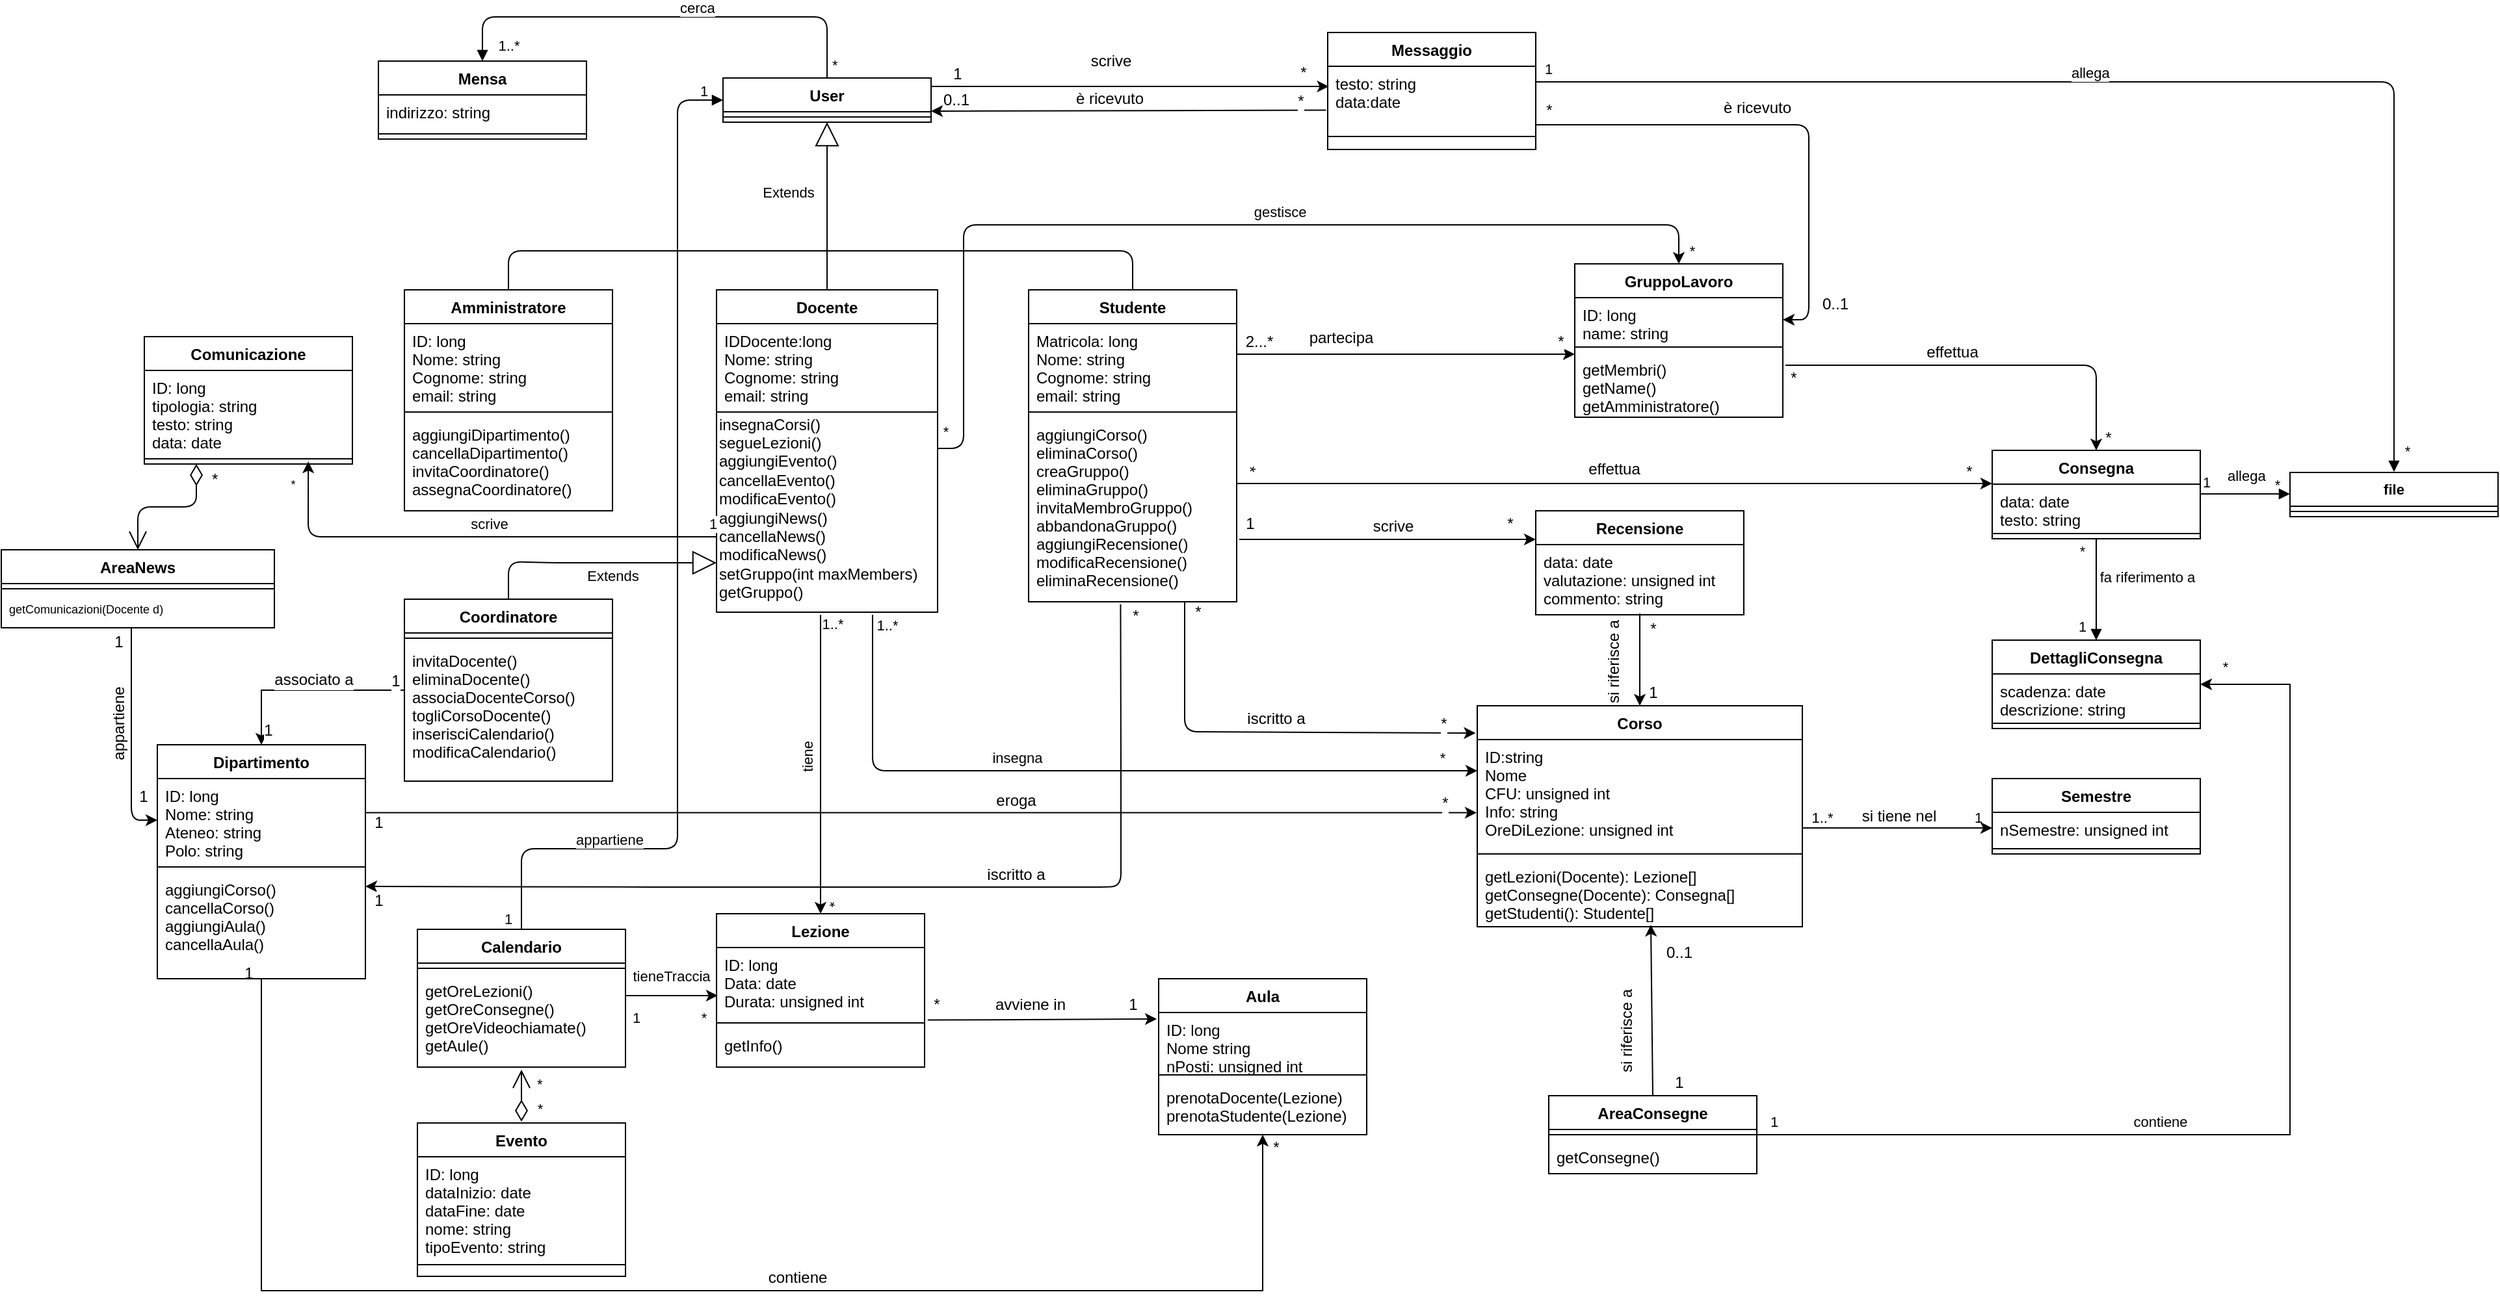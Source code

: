 <mxfile version="14.1.9" type="device"><diagram id="C5RBs43oDa-KdzZeNtuy" name="Page-1"><mxGraphModel dx="2733" dy="2104" grid="1" gridSize="10" guides="1" tooltips="1" connect="1" arrows="1" fold="1" page="1" pageScale="1" pageWidth="827" pageHeight="1169" math="0" shadow="0"><root><mxCell id="WIyWlLk6GJQsqaUBKTNV-0"/><mxCell id="WIyWlLk6GJQsqaUBKTNV-1" parent="WIyWlLk6GJQsqaUBKTNV-0"/><mxCell id="zkfFHV4jXpPFQw0GAbJ--13" value="Docente" style="swimlane;fontStyle=1;align=center;verticalAlign=top;childLayout=stackLayout;horizontal=1;startSize=26;horizontalStack=0;resizeParent=1;resizeLast=0;collapsible=1;marginBottom=0;rounded=0;shadow=0;strokeWidth=1;" parent="WIyWlLk6GJQsqaUBKTNV-1" vertex="1"><mxGeometry x="260" y="-870" width="170" height="248" as="geometry"><mxRectangle x="340" y="380" width="170" height="26" as="alternateBounds"/></mxGeometry></mxCell><mxCell id="zkfFHV4jXpPFQw0GAbJ--14" value="IDDocente:long&#10;Nome: string&#10;Cognome: string&#10;email: string" style="text;align=left;verticalAlign=top;spacingLeft=4;spacingRight=4;overflow=hidden;rotatable=0;points=[[0,0.5],[1,0.5]];portConstraint=eastwest;" parent="zkfFHV4jXpPFQw0GAbJ--13" vertex="1"><mxGeometry y="26" width="170" height="64" as="geometry"/></mxCell><mxCell id="zkfFHV4jXpPFQw0GAbJ--15" value="" style="line;html=1;strokeWidth=1;align=left;verticalAlign=middle;spacingTop=-1;spacingLeft=3;spacingRight=3;rotatable=0;labelPosition=right;points=[];portConstraint=eastwest;" parent="zkfFHV4jXpPFQw0GAbJ--13" vertex="1"><mxGeometry y="90" width="170" height="8" as="geometry"/></mxCell><mxCell id="pSXWHdjwjcJemeTLAQCp-1" value="insegnaCorsi()&lt;br&gt;segueLezioni()&lt;br&gt;aggiungiEvento()&lt;br&gt;cancellaEvento()&lt;br&gt;modificaEvento()&lt;br&gt;aggiungiNews()&lt;br&gt;cancellaNews()&lt;br&gt;modificaNews()&lt;br&gt;setGruppo(int maxMembers)&lt;br&gt;getGruppo()" style="text;html=1;align=left;verticalAlign=middle;resizable=0;points=[];autosize=1;" parent="zkfFHV4jXpPFQw0GAbJ--13" vertex="1"><mxGeometry y="98" width="170" height="140" as="geometry"/></mxCell><mxCell id="wVBySDtM-xbYNRXXCrG5-110" style="edgeStyle=orthogonalEdgeStyle;rounded=0;orthogonalLoop=1;jettySize=auto;html=1;fontSize=12;entryX=0;entryY=0.5;entryDx=0;entryDy=0;" parent="WIyWlLk6GJQsqaUBKTNV-1" source="pSXWHdjwjcJemeTLAQCp-15" target="wVBySDtM-xbYNRXXCrG5-103" edge="1"><mxGeometry relative="1" as="geometry"><mxPoint x="1270" y="-170" as="targetPoint"/><Array as="points"><mxPoint x="1230" y="-456"/><mxPoint x="1230" y="-456"/></Array></mxGeometry></mxCell><mxCell id="wVBySDtM-xbYNRXXCrG5-111" value="si tiene nel" style="edgeLabel;html=1;align=center;verticalAlign=middle;resizable=0;points=[];fontSize=12;" parent="wVBySDtM-xbYNRXXCrG5-110" vertex="1" connectable="0"><mxGeometry x="-0.149" relative="1" as="geometry"><mxPoint x="12" y="-9.38" as="offset"/></mxGeometry></mxCell><mxCell id="pSXWHdjwjcJemeTLAQCp-15" value="Corso" style="swimlane;fontStyle=1;align=center;verticalAlign=top;childLayout=stackLayout;horizontal=1;startSize=26;horizontalStack=0;resizeParent=1;resizeParentMax=0;resizeLast=0;collapsible=1;marginBottom=0;" parent="WIyWlLk6GJQsqaUBKTNV-1" vertex="1"><mxGeometry x="845" y="-550" width="250" height="170" as="geometry"/></mxCell><mxCell id="pSXWHdjwjcJemeTLAQCp-16" value="ID:string&#10;Nome&#10;CFU: unsigned int&#10;Info: string&#10;OreDiLezione: unsigned int" style="text;strokeColor=none;fillColor=none;align=left;verticalAlign=top;spacingLeft=4;spacingRight=4;overflow=hidden;rotatable=0;points=[[0,0.5],[1,0.5]];portConstraint=eastwest;" parent="pSXWHdjwjcJemeTLAQCp-15" vertex="1"><mxGeometry y="26" width="250" height="84" as="geometry"/></mxCell><mxCell id="pSXWHdjwjcJemeTLAQCp-17" value="" style="line;strokeWidth=1;fillColor=none;align=left;verticalAlign=middle;spacingTop=-1;spacingLeft=3;spacingRight=3;rotatable=0;labelPosition=right;points=[];portConstraint=eastwest;" parent="pSXWHdjwjcJemeTLAQCp-15" vertex="1"><mxGeometry y="110" width="250" height="8" as="geometry"/></mxCell><mxCell id="pSXWHdjwjcJemeTLAQCp-18" value="getLezioni(Docente): Lezione[]&#10;getConsegne(Docente): Consegna[]&#10;getStudenti(): Studente[]&#10;" style="text;strokeColor=none;fillColor=none;align=left;verticalAlign=top;spacingLeft=4;spacingRight=4;overflow=hidden;rotatable=0;points=[[0,0.5],[1,0.5]];portConstraint=eastwest;" parent="pSXWHdjwjcJemeTLAQCp-15" vertex="1"><mxGeometry y="118" width="250" height="52" as="geometry"/></mxCell><mxCell id="pSXWHdjwjcJemeTLAQCp-19" value="Calendario" style="swimlane;fontStyle=1;align=center;verticalAlign=top;childLayout=stackLayout;horizontal=1;startSize=26;horizontalStack=0;resizeParent=1;resizeParentMax=0;resizeLast=0;collapsible=1;marginBottom=0;" parent="WIyWlLk6GJQsqaUBKTNV-1" vertex="1"><mxGeometry x="30" y="-378.0" width="160" height="106" as="geometry"/></mxCell><mxCell id="pSXWHdjwjcJemeTLAQCp-21" value="" style="line;strokeWidth=1;fillColor=none;align=left;verticalAlign=middle;spacingTop=-1;spacingLeft=3;spacingRight=3;rotatable=0;labelPosition=right;points=[];portConstraint=eastwest;" parent="pSXWHdjwjcJemeTLAQCp-19" vertex="1"><mxGeometry y="26" width="160" height="8" as="geometry"/></mxCell><mxCell id="pSXWHdjwjcJemeTLAQCp-22" value="getOreLezioni() &#10;getOreConsegne()&#10;getOreVideochiamate()&#10;getAule()" style="text;strokeColor=none;fillColor=none;align=left;verticalAlign=top;spacingLeft=4;spacingRight=4;overflow=hidden;rotatable=0;points=[[0,0.5],[1,0.5]];portConstraint=eastwest;" parent="pSXWHdjwjcJemeTLAQCp-19" vertex="1"><mxGeometry y="34" width="160" height="72" as="geometry"/></mxCell><mxCell id="pSXWHdjwjcJemeTLAQCp-26" value="Lezione" style="swimlane;fontStyle=1;align=center;verticalAlign=top;childLayout=stackLayout;horizontal=1;startSize=26;horizontalStack=0;resizeParent=1;resizeParentMax=0;resizeLast=0;collapsible=1;marginBottom=0;" parent="WIyWlLk6GJQsqaUBKTNV-1" vertex="1"><mxGeometry x="260" y="-390" width="160" height="118" as="geometry"/></mxCell><mxCell id="pSXWHdjwjcJemeTLAQCp-27" value="ID: long&#10;Data: date&#10;Durata: unsigned int" style="text;strokeColor=none;fillColor=none;align=left;verticalAlign=top;spacingLeft=4;spacingRight=4;overflow=hidden;rotatable=0;points=[[0,0.5],[1,0.5]];portConstraint=eastwest;" parent="pSXWHdjwjcJemeTLAQCp-26" vertex="1"><mxGeometry y="26" width="160" height="54" as="geometry"/></mxCell><mxCell id="pSXWHdjwjcJemeTLAQCp-28" value="" style="line;strokeWidth=1;fillColor=none;align=left;verticalAlign=middle;spacingTop=-1;spacingLeft=3;spacingRight=3;rotatable=0;labelPosition=right;points=[];portConstraint=eastwest;" parent="pSXWHdjwjcJemeTLAQCp-26" vertex="1"><mxGeometry y="80" width="160" height="8" as="geometry"/></mxCell><mxCell id="pSXWHdjwjcJemeTLAQCp-29" value="getInfo()" style="text;strokeColor=none;fillColor=none;align=left;verticalAlign=top;spacingLeft=4;spacingRight=4;overflow=hidden;rotatable=0;points=[[0,0.5],[1,0.5]];portConstraint=eastwest;" parent="pSXWHdjwjcJemeTLAQCp-26" vertex="1"><mxGeometry y="88" width="160" height="30" as="geometry"/></mxCell><mxCell id="pSXWHdjwjcJemeTLAQCp-30" value="" style="endArrow=classic;html=1;" parent="WIyWlLk6GJQsqaUBKTNV-1" edge="1"><mxGeometry width="50" height="50" relative="1" as="geometry"><mxPoint x="340" y="-620" as="sourcePoint"/><mxPoint x="340" y="-390" as="targetPoint"/><Array as="points"/></mxGeometry></mxCell><mxCell id="wVBySDtM-xbYNRXXCrG5-9" value="tiene" style="edgeLabel;html=1;align=center;verticalAlign=middle;resizable=0;points=[];rotation=-90;" parent="pSXWHdjwjcJemeTLAQCp-30" vertex="1" connectable="0"><mxGeometry x="-0.22" relative="1" as="geometry"><mxPoint x="-10" y="20" as="offset"/></mxGeometry></mxCell><mxCell id="wVBySDtM-xbYNRXXCrG5-10" value="1..*" style="edgeLabel;html=1;align=center;verticalAlign=middle;resizable=0;points=[];" parent="pSXWHdjwjcJemeTLAQCp-30" vertex="1" connectable="0"><mxGeometry x="-0.899" relative="1" as="geometry"><mxPoint x="8.63" y="-4.55" as="offset"/></mxGeometry></mxCell><mxCell id="wVBySDtM-xbYNRXXCrG5-11" value="*" style="edgeLabel;html=1;align=center;verticalAlign=middle;resizable=0;points=[];rotation=180;" parent="pSXWHdjwjcJemeTLAQCp-30" vertex="1" connectable="0"><mxGeometry x="0.76" y="2" relative="1" as="geometry"><mxPoint x="8" y="19" as="offset"/></mxGeometry></mxCell><mxCell id="pSXWHdjwjcJemeTLAQCp-35" value="" style="endArrow=classic;html=1;exitX=1;exitY=0.5;exitDx=0;exitDy=0;entryX=0.006;entryY=0.685;entryDx=0;entryDy=0;entryPerimeter=0;" parent="WIyWlLk6GJQsqaUBKTNV-1" target="pSXWHdjwjcJemeTLAQCp-27" edge="1"><mxGeometry width="50" height="50" relative="1" as="geometry"><mxPoint x="190" y="-327" as="sourcePoint"/><mxPoint x="261" y="-344" as="targetPoint"/></mxGeometry></mxCell><mxCell id="wVBySDtM-xbYNRXXCrG5-12" value="tieneTraccia" style="edgeLabel;html=1;align=center;verticalAlign=middle;resizable=0;points=[];" parent="pSXWHdjwjcJemeTLAQCp-35" vertex="1" connectable="0"><mxGeometry x="-0.153" relative="1" as="geometry"><mxPoint x="5" y="-15.42" as="offset"/></mxGeometry></mxCell><mxCell id="wVBySDtM-xbYNRXXCrG5-13" value="1" style="edgeLabel;html=1;align=center;verticalAlign=middle;resizable=0;points=[];" parent="pSXWHdjwjcJemeTLAQCp-35" vertex="1" connectable="0"><mxGeometry x="-0.874" relative="1" as="geometry"><mxPoint x="3" y="17" as="offset"/></mxGeometry></mxCell><mxCell id="wVBySDtM-xbYNRXXCrG5-14" value="*" style="edgeLabel;html=1;align=center;verticalAlign=middle;resizable=0;points=[];" parent="pSXWHdjwjcJemeTLAQCp-35" vertex="1" connectable="0"><mxGeometry x="0.754" y="1" relative="1" as="geometry"><mxPoint x="-2" y="18.01" as="offset"/></mxGeometry></mxCell><mxCell id="pSXWHdjwjcJemeTLAQCp-38" value="GruppoLavoro" style="swimlane;fontStyle=1;align=center;verticalAlign=top;childLayout=stackLayout;horizontal=1;startSize=26;horizontalStack=0;resizeParent=1;resizeParentMax=0;resizeLast=0;collapsible=1;marginBottom=0;" parent="WIyWlLk6GJQsqaUBKTNV-1" vertex="1"><mxGeometry x="920" y="-890" width="160" height="118" as="geometry"/></mxCell><mxCell id="pSXWHdjwjcJemeTLAQCp-39" value="ID: long&#10;name: string" style="text;strokeColor=none;fillColor=none;align=left;verticalAlign=top;spacingLeft=4;spacingRight=4;overflow=hidden;rotatable=0;points=[[0,0.5],[1,0.5]];portConstraint=eastwest;" parent="pSXWHdjwjcJemeTLAQCp-38" vertex="1"><mxGeometry y="26" width="160" height="34" as="geometry"/></mxCell><mxCell id="pSXWHdjwjcJemeTLAQCp-40" value="" style="line;strokeWidth=1;fillColor=none;align=left;verticalAlign=middle;spacingTop=-1;spacingLeft=3;spacingRight=3;rotatable=0;labelPosition=right;points=[];portConstraint=eastwest;" parent="pSXWHdjwjcJemeTLAQCp-38" vertex="1"><mxGeometry y="60" width="160" height="8" as="geometry"/></mxCell><mxCell id="pSXWHdjwjcJemeTLAQCp-41" value="getMembri()&#10;getName()&#10;getAmministratore()" style="text;strokeColor=none;fillColor=none;align=left;verticalAlign=top;spacingLeft=4;spacingRight=4;overflow=hidden;rotatable=0;points=[[0,0.5],[1,0.5]];portConstraint=eastwest;" parent="pSXWHdjwjcJemeTLAQCp-38" vertex="1"><mxGeometry y="68" width="160" height="50" as="geometry"/></mxCell><mxCell id="wVBySDtM-xbYNRXXCrG5-0" value="" style="endArrow=classic;html=1;entryX=0.5;entryY=0;entryDx=0;entryDy=0;" parent="WIyWlLk6GJQsqaUBKTNV-1" target="pSXWHdjwjcJemeTLAQCp-38" edge="1"><mxGeometry width="50" height="50" relative="1" as="geometry"><mxPoint x="430" y="-748" as="sourcePoint"/><mxPoint x="160" y="334" as="targetPoint"/><Array as="points"><mxPoint x="450" y="-748"/><mxPoint x="450" y="-920"/><mxPoint x="640" y="-920"/><mxPoint x="1000" y="-920"/></Array></mxGeometry></mxCell><mxCell id="wVBySDtM-xbYNRXXCrG5-2" value="gestisce" style="edgeLabel;html=1;align=center;verticalAlign=middle;resizable=0;points=[];" parent="wVBySDtM-xbYNRXXCrG5-0" vertex="1" connectable="0"><mxGeometry x="0.236" y="-1" relative="1" as="geometry"><mxPoint x="-42" y="-11.0" as="offset"/></mxGeometry></mxCell><mxCell id="wVBySDtM-xbYNRXXCrG5-3" value="*" style="edgeLabel;html=1;align=center;verticalAlign=middle;resizable=0;points=[];" parent="wVBySDtM-xbYNRXXCrG5-0" vertex="1" connectable="0"><mxGeometry x="-0.811" y="2" relative="1" as="geometry"><mxPoint x="-12" y="40" as="offset"/></mxGeometry></mxCell><mxCell id="wVBySDtM-xbYNRXXCrG5-4" value="*" style="edgeLabel;html=1;align=center;verticalAlign=middle;resizable=0;points=[];" parent="wVBySDtM-xbYNRXXCrG5-0" vertex="1" connectable="0"><mxGeometry x="0.788" y="1" relative="1" as="geometry"><mxPoint x="62" y="21" as="offset"/></mxGeometry></mxCell><mxCell id="wVBySDtM-xbYNRXXCrG5-5" value="" style="endArrow=classic;html=1;entryX=0;entryY=0.286;entryDx=0;entryDy=0;entryPerimeter=0;" parent="WIyWlLk6GJQsqaUBKTNV-1" target="pSXWHdjwjcJemeTLAQCp-16" edge="1"><mxGeometry width="50" height="50" relative="1" as="geometry"><mxPoint x="380" y="-620" as="sourcePoint"/><mxPoint x="845" y="-440" as="targetPoint"/><Array as="points"><mxPoint x="380" y="-500"/></Array></mxGeometry></mxCell><mxCell id="wVBySDtM-xbYNRXXCrG5-6" value="insegna" style="edgeLabel;html=1;align=center;verticalAlign=middle;resizable=0;points=[];rotation=0;" parent="wVBySDtM-xbYNRXXCrG5-5" vertex="1" connectable="0"><mxGeometry x="0.175" y="2" relative="1" as="geometry"><mxPoint x="-112.99" y="-8.01" as="offset"/></mxGeometry></mxCell><mxCell id="wVBySDtM-xbYNRXXCrG5-7" value="*" style="edgeLabel;html=1;align=center;verticalAlign=middle;resizable=0;points=[];" parent="wVBySDtM-xbYNRXXCrG5-5" vertex="1" connectable="0"><mxGeometry x="0.829" y="1" relative="1" as="geometry"><mxPoint x="23.01" y="-9.02" as="offset"/></mxGeometry></mxCell><mxCell id="wVBySDtM-xbYNRXXCrG5-8" value="1..*" style="edgeLabel;html=1;align=center;verticalAlign=middle;resizable=0;points=[];" parent="wVBySDtM-xbYNRXXCrG5-5" vertex="1" connectable="0"><mxGeometry x="-0.864" y="-1" relative="1" as="geometry"><mxPoint x="12.1" y="-32.01" as="offset"/></mxGeometry></mxCell><mxCell id="wVBySDtM-xbYNRXXCrG5-15" value="AreaNews" style="swimlane;fontStyle=1;align=center;verticalAlign=top;childLayout=stackLayout;horizontal=1;startSize=26;horizontalStack=0;resizeParent=1;resizeParentMax=0;resizeLast=0;collapsible=1;marginBottom=0;" parent="WIyWlLk6GJQsqaUBKTNV-1" vertex="1"><mxGeometry x="-290" y="-670" width="210" height="60" as="geometry"/></mxCell><mxCell id="wVBySDtM-xbYNRXXCrG5-17" value="" style="line;strokeWidth=1;fillColor=none;align=left;verticalAlign=middle;spacingTop=-1;spacingLeft=3;spacingRight=3;rotatable=0;labelPosition=right;points=[];portConstraint=eastwest;" parent="wVBySDtM-xbYNRXXCrG5-15" vertex="1"><mxGeometry y="26" width="210" height="8" as="geometry"/></mxCell><mxCell id="wVBySDtM-xbYNRXXCrG5-18" value="getComunicazioni(Docente d)" style="text;strokeColor=none;fillColor=none;align=left;verticalAlign=top;spacingLeft=4;spacingRight=4;overflow=hidden;rotatable=0;points=[[0,0.5],[1,0.5]];portConstraint=eastwest;fontSize=9;" parent="wVBySDtM-xbYNRXXCrG5-15" vertex="1"><mxGeometry y="34" width="210" height="26" as="geometry"/></mxCell><mxCell id="wVBySDtM-xbYNRXXCrG5-19" value="Comunicazione" style="swimlane;fontStyle=1;align=center;verticalAlign=top;childLayout=stackLayout;horizontal=1;startSize=26;horizontalStack=0;resizeParent=1;resizeParentMax=0;resizeLast=0;collapsible=1;marginBottom=0;" parent="WIyWlLk6GJQsqaUBKTNV-1" vertex="1"><mxGeometry x="-180" y="-834" width="160" height="98" as="geometry"/></mxCell><mxCell id="wVBySDtM-xbYNRXXCrG5-20" value="ID: long&#10;tipologia: string&#10;testo: string&#10;data: date" style="text;strokeColor=none;fillColor=none;align=left;verticalAlign=top;spacingLeft=4;spacingRight=4;overflow=hidden;rotatable=0;points=[[0,0.5],[1,0.5]];portConstraint=eastwest;" parent="wVBySDtM-xbYNRXXCrG5-19" vertex="1"><mxGeometry y="26" width="160" height="64" as="geometry"/></mxCell><mxCell id="wVBySDtM-xbYNRXXCrG5-21" value="" style="line;strokeWidth=1;fillColor=none;align=left;verticalAlign=middle;spacingTop=-1;spacingLeft=3;spacingRight=3;rotatable=0;labelPosition=right;points=[];portConstraint=eastwest;" parent="wVBySDtM-xbYNRXXCrG5-19" vertex="1"><mxGeometry y="90" width="160" height="8" as="geometry"/></mxCell><mxCell id="wVBySDtM-xbYNRXXCrG5-26" value="" style="endArrow=classic;html=1;fontSize=9;entryX=0.788;entryY=0.752;entryDx=0;entryDy=0;entryPerimeter=0;" parent="WIyWlLk6GJQsqaUBKTNV-1" target="wVBySDtM-xbYNRXXCrG5-21" edge="1"><mxGeometry width="50" height="50" relative="1" as="geometry"><mxPoint x="260" y="-680" as="sourcePoint"/><mxPoint x="50" y="414" as="targetPoint"/><Array as="points"><mxPoint x="-54" y="-680"/></Array></mxGeometry></mxCell><mxCell id="wVBySDtM-xbYNRXXCrG5-27" value="scrive" style="edgeLabel;html=1;align=center;verticalAlign=middle;resizable=0;points=[];fontSize=11;" parent="wVBySDtM-xbYNRXXCrG5-26" vertex="1" connectable="0"><mxGeometry x="0.167" y="-2" relative="1" as="geometry"><mxPoint x="42" y="-8" as="offset"/></mxGeometry></mxCell><mxCell id="wVBySDtM-xbYNRXXCrG5-28" value="*" style="edgeLabel;html=1;align=center;verticalAlign=middle;resizable=0;points=[];fontSize=9;" parent="wVBySDtM-xbYNRXXCrG5-26" vertex="1" connectable="0"><mxGeometry x="0.87" y="1" relative="1" as="geometry"><mxPoint x="-11" y="-6" as="offset"/></mxGeometry></mxCell><mxCell id="_bc8zq_61mFhPmGs5dr8-1" value="1" style="edgeLabel;html=1;align=center;verticalAlign=middle;resizable=0;points=[];" parent="wVBySDtM-xbYNRXXCrG5-26" vertex="1" connectable="0"><mxGeometry x="-0.884" y="-1" relative="1" as="geometry"><mxPoint x="18" y="-9" as="offset"/></mxGeometry></mxCell><mxCell id="_bc8zq_61mFhPmGs5dr8-3" style="edgeStyle=orthogonalEdgeStyle;rounded=0;orthogonalLoop=1;jettySize=auto;html=1;entryX=1;entryY=0.5;entryDx=0;entryDy=0;" parent="WIyWlLk6GJQsqaUBKTNV-1" source="wVBySDtM-xbYNRXXCrG5-29" target="wVBySDtM-xbYNRXXCrG5-33" edge="1"><mxGeometry relative="1" as="geometry"><mxPoint x="1578.571" y="-220" as="targetPoint"/><Array as="points"><mxPoint x="1470" y="-220"/><mxPoint x="1470" y="-566"/></Array></mxGeometry></mxCell><mxCell id="_bc8zq_61mFhPmGs5dr8-4" value="contiene" style="edgeLabel;html=1;align=center;verticalAlign=middle;resizable=0;points=[];" parent="_bc8zq_61mFhPmGs5dr8-3" vertex="1" connectable="0"><mxGeometry x="-0.189" y="-4" relative="1" as="geometry"><mxPoint x="-25" y="-14" as="offset"/></mxGeometry></mxCell><mxCell id="_bc8zq_61mFhPmGs5dr8-5" value="1" style="edgeLabel;html=1;align=center;verticalAlign=middle;resizable=0;points=[];" parent="_bc8zq_61mFhPmGs5dr8-3" vertex="1" connectable="0"><mxGeometry x="-0.94" y="-1" relative="1" as="geometry"><mxPoint x="-12" y="-11" as="offset"/></mxGeometry></mxCell><mxCell id="_bc8zq_61mFhPmGs5dr8-6" value="*" style="edgeLabel;html=1;align=center;verticalAlign=middle;resizable=0;points=[];" parent="_bc8zq_61mFhPmGs5dr8-3" vertex="1" connectable="0"><mxGeometry x="0.859" relative="1" as="geometry"><mxPoint x="-39.5" y="-13.5" as="offset"/></mxGeometry></mxCell><mxCell id="wVBySDtM-xbYNRXXCrG5-29" value="AreaConsegne" style="swimlane;fontStyle=1;align=center;verticalAlign=top;childLayout=stackLayout;horizontal=1;startSize=26;horizontalStack=0;resizeParent=1;resizeParentMax=0;resizeLast=0;collapsible=1;marginBottom=0;fontSize=12;" parent="WIyWlLk6GJQsqaUBKTNV-1" vertex="1"><mxGeometry x="900" y="-250" width="160" height="60" as="geometry"/></mxCell><mxCell id="wVBySDtM-xbYNRXXCrG5-31" value="" style="line;strokeWidth=1;fillColor=none;align=left;verticalAlign=middle;spacingTop=-1;spacingLeft=3;spacingRight=3;rotatable=0;labelPosition=right;points=[];portConstraint=eastwest;" parent="wVBySDtM-xbYNRXXCrG5-29" vertex="1"><mxGeometry y="26" width="160" height="8" as="geometry"/></mxCell><mxCell id="wVBySDtM-xbYNRXXCrG5-32" value="getConsegne()" style="text;strokeColor=none;fillColor=none;align=left;verticalAlign=top;spacingLeft=4;spacingRight=4;overflow=hidden;rotatable=0;points=[[0,0.5],[1,0.5]];portConstraint=eastwest;" parent="wVBySDtM-xbYNRXXCrG5-29" vertex="1"><mxGeometry y="34" width="160" height="26" as="geometry"/></mxCell><mxCell id="wVBySDtM-xbYNRXXCrG5-33" value="DettagliConsegna" style="swimlane;fontStyle=1;align=center;verticalAlign=top;childLayout=stackLayout;horizontal=1;startSize=26;horizontalStack=0;resizeParent=1;resizeParentMax=0;resizeLast=0;collapsible=1;marginBottom=0;fontSize=12;" parent="WIyWlLk6GJQsqaUBKTNV-1" vertex="1"><mxGeometry x="1241" y="-600.52" width="160" height="68" as="geometry"/></mxCell><mxCell id="wVBySDtM-xbYNRXXCrG5-34" value="scadenza: date&#10;descrizione: string&#10;" style="text;strokeColor=none;fillColor=none;align=left;verticalAlign=top;spacingLeft=4;spacingRight=4;overflow=hidden;rotatable=0;points=[[0,0.5],[1,0.5]];portConstraint=eastwest;" parent="wVBySDtM-xbYNRXXCrG5-33" vertex="1"><mxGeometry y="26" width="160" height="34" as="geometry"/></mxCell><mxCell id="wVBySDtM-xbYNRXXCrG5-35" value="" style="line;strokeWidth=1;fillColor=none;align=left;verticalAlign=middle;spacingTop=-1;spacingLeft=3;spacingRight=3;rotatable=0;labelPosition=right;points=[];portConstraint=eastwest;" parent="wVBySDtM-xbYNRXXCrG5-33" vertex="1"><mxGeometry y="60" width="160" height="8" as="geometry"/></mxCell><mxCell id="wVBySDtM-xbYNRXXCrG5-40" value="" style="endArrow=classic;html=1;fontSize=12;entryX=0.534;entryY=0.971;entryDx=0;entryDy=0;entryPerimeter=0;exitX=0.5;exitY=0;exitDx=0;exitDy=0;" parent="WIyWlLk6GJQsqaUBKTNV-1" source="wVBySDtM-xbYNRXXCrG5-29" target="pSXWHdjwjcJemeTLAQCp-18" edge="1"><mxGeometry width="50" height="50" relative="1" as="geometry"><mxPoint x="660" y="524" as="sourcePoint"/><mxPoint x="710" y="484" as="targetPoint"/></mxGeometry></mxCell><mxCell id="wVBySDtM-xbYNRXXCrG5-41" value="si riferisce a" style="edgeLabel;html=1;align=center;verticalAlign=middle;resizable=0;points=[];fontSize=12;rotation=-90;" parent="wVBySDtM-xbYNRXXCrG5-40" vertex="1" connectable="0"><mxGeometry x="-0.061" y="-3" relative="1" as="geometry"><mxPoint x="-22.29" y="12.03" as="offset"/></mxGeometry></mxCell><mxCell id="wVBySDtM-xbYNRXXCrG5-42" value="0..1" style="edgeLabel;html=1;align=center;verticalAlign=middle;resizable=0;points=[];fontSize=12;" parent="wVBySDtM-xbYNRXXCrG5-40" vertex="1" connectable="0"><mxGeometry x="0.919" y="1" relative="1" as="geometry"><mxPoint x="22.44" y="15.98" as="offset"/></mxGeometry></mxCell><mxCell id="wVBySDtM-xbYNRXXCrG5-43" value="1" style="edgeLabel;html=1;align=center;verticalAlign=middle;resizable=0;points=[];fontSize=12;" parent="wVBySDtM-xbYNRXXCrG5-40" vertex="1" connectable="0"><mxGeometry x="-0.925" relative="1" as="geometry"><mxPoint x="20.06" y="-5" as="offset"/></mxGeometry></mxCell><mxCell id="wVBySDtM-xbYNRXXCrG5-48" value="Messaggio" style="swimlane;fontStyle=1;align=center;verticalAlign=top;childLayout=stackLayout;horizontal=1;startSize=26;horizontalStack=0;resizeParent=1;resizeParentMax=0;resizeLast=0;collapsible=1;marginBottom=0;fontSize=12;" parent="WIyWlLk6GJQsqaUBKTNV-1" vertex="1"><mxGeometry x="730" y="-1068" width="160" height="90" as="geometry"/></mxCell><mxCell id="wVBySDtM-xbYNRXXCrG5-49" value="testo: string&#10;data:date&#10;" style="text;strokeColor=none;fillColor=none;align=left;verticalAlign=top;spacingLeft=4;spacingRight=4;overflow=hidden;rotatable=0;points=[[0,0.5],[1,0.5]];portConstraint=eastwest;" parent="wVBySDtM-xbYNRXXCrG5-48" vertex="1"><mxGeometry y="26" width="160" height="44" as="geometry"/></mxCell><mxCell id="wVBySDtM-xbYNRXXCrG5-50" value="" style="line;strokeWidth=1;fillColor=none;align=left;verticalAlign=middle;spacingTop=-1;spacingLeft=3;spacingRight=3;rotatable=0;labelPosition=right;points=[];portConstraint=eastwest;" parent="wVBySDtM-xbYNRXXCrG5-48" vertex="1"><mxGeometry y="70" width="160" height="20" as="geometry"/></mxCell><mxCell id="wVBySDtM-xbYNRXXCrG5-52" value="Amministratore" style="swimlane;fontStyle=1;align=center;verticalAlign=top;childLayout=stackLayout;horizontal=1;startSize=26;horizontalStack=0;resizeParent=1;resizeParentMax=0;resizeLast=0;collapsible=1;marginBottom=0;fontSize=12;" parent="WIyWlLk6GJQsqaUBKTNV-1" vertex="1"><mxGeometry x="20" y="-870" width="160" height="170" as="geometry"/></mxCell><mxCell id="wVBySDtM-xbYNRXXCrG5-53" value="ID: long&#10;Nome: string&#10;Cognome: string&#10;email: string" style="text;strokeColor=none;fillColor=none;align=left;verticalAlign=top;spacingLeft=4;spacingRight=4;overflow=hidden;rotatable=0;points=[[0,0.5],[1,0.5]];portConstraint=eastwest;" parent="wVBySDtM-xbYNRXXCrG5-52" vertex="1"><mxGeometry y="26" width="160" height="64" as="geometry"/></mxCell><mxCell id="wVBySDtM-xbYNRXXCrG5-54" value="" style="line;strokeWidth=1;fillColor=none;align=left;verticalAlign=middle;spacingTop=-1;spacingLeft=3;spacingRight=3;rotatable=0;labelPosition=right;points=[];portConstraint=eastwest;" parent="wVBySDtM-xbYNRXXCrG5-52" vertex="1"><mxGeometry y="90" width="160" height="8" as="geometry"/></mxCell><mxCell id="wVBySDtM-xbYNRXXCrG5-55" value="aggiungiDipartimento()&#10;cancellaDipartimento()&#10;invitaCoordinatore()&#10;assegnaCoordinatore()" style="text;strokeColor=none;fillColor=none;align=left;verticalAlign=top;spacingLeft=4;spacingRight=4;overflow=hidden;rotatable=0;points=[[0,0.5],[1,0.5]];portConstraint=eastwest;" parent="wVBySDtM-xbYNRXXCrG5-52" vertex="1"><mxGeometry y="98" width="160" height="72" as="geometry"/></mxCell><mxCell id="wVBySDtM-xbYNRXXCrG5-56" value="Studente" style="swimlane;fontStyle=1;align=center;verticalAlign=top;childLayout=stackLayout;horizontal=1;startSize=26;horizontalStack=0;resizeParent=1;resizeParentMax=0;resizeLast=0;collapsible=1;marginBottom=0;fontSize=12;" parent="WIyWlLk6GJQsqaUBKTNV-1" vertex="1"><mxGeometry x="500" y="-870" width="160" height="240" as="geometry"/></mxCell><mxCell id="wVBySDtM-xbYNRXXCrG5-57" value="Matricola: long&#10;Nome: string&#10;Cognome: string&#10;email: string" style="text;strokeColor=none;fillColor=none;align=left;verticalAlign=top;spacingLeft=4;spacingRight=4;overflow=hidden;rotatable=0;points=[[0,0.5],[1,0.5]];portConstraint=eastwest;" parent="wVBySDtM-xbYNRXXCrG5-56" vertex="1"><mxGeometry y="26" width="160" height="64" as="geometry"/></mxCell><mxCell id="wVBySDtM-xbYNRXXCrG5-58" value="" style="line;strokeWidth=1;fillColor=none;align=left;verticalAlign=middle;spacingTop=-1;spacingLeft=3;spacingRight=3;rotatable=0;labelPosition=right;points=[];portConstraint=eastwest;" parent="wVBySDtM-xbYNRXXCrG5-56" vertex="1"><mxGeometry y="90" width="160" height="8" as="geometry"/></mxCell><mxCell id="wVBySDtM-xbYNRXXCrG5-59" value="aggiungiCorso()&#10;eliminaCorso()&#10;creaGruppo()&#10;eliminaGruppo()&#10;invitaMembroGruppo()&#10;abbandonaGruppo()&#10;aggiungiRecensione()&#10;modificaRecensione()&#10;eliminaRecensione()" style="text;strokeColor=none;fillColor=none;align=left;verticalAlign=top;spacingLeft=4;spacingRight=4;overflow=hidden;rotatable=0;points=[[0,0.5],[1,0.5]];portConstraint=eastwest;" parent="wVBySDtM-xbYNRXXCrG5-56" vertex="1"><mxGeometry y="98" width="160" height="142" as="geometry"/></mxCell><mxCell id="wVBySDtM-xbYNRXXCrG5-60" value="" style="endArrow=classic;html=1;fontSize=12;entryX=-0.005;entryY=-0.059;entryDx=0;entryDy=0;entryPerimeter=0;" parent="WIyWlLk6GJQsqaUBKTNV-1" target="pSXWHdjwjcJemeTLAQCp-16" edge="1"><mxGeometry width="50" height="50" relative="1" as="geometry"><mxPoint x="620" y="-630" as="sourcePoint"/><mxPoint x="845" y="-468" as="targetPoint"/><Array as="points"><mxPoint x="620" y="-530"/></Array></mxGeometry></mxCell><mxCell id="wVBySDtM-xbYNRXXCrG5-61" value="iscritto a" style="edgeLabel;html=1;align=center;verticalAlign=middle;resizable=0;points=[];fontSize=12;" parent="wVBySDtM-xbYNRXXCrG5-60" vertex="1" connectable="0"><mxGeometry x="0.076" y="3" relative="1" as="geometry"><mxPoint x="-4.01" y="-7.39" as="offset"/></mxGeometry></mxCell><mxCell id="wVBySDtM-xbYNRXXCrG5-62" value="*" style="edgeLabel;html=1;align=center;verticalAlign=middle;resizable=0;points=[];fontSize=12;" parent="wVBySDtM-xbYNRXXCrG5-60" vertex="1" connectable="0"><mxGeometry x="0.843" y="2" relative="1" as="geometry"><mxPoint y="-5" as="offset"/></mxGeometry></mxCell><mxCell id="wVBySDtM-xbYNRXXCrG5-63" value="*" style="edgeLabel;html=1;align=center;verticalAlign=middle;resizable=0;points=[];fontSize=12;" parent="wVBySDtM-xbYNRXXCrG5-60" vertex="1" connectable="0"><mxGeometry x="-0.867" relative="1" as="geometry"><mxPoint x="10" y="-14" as="offset"/></mxGeometry></mxCell><mxCell id="wVBySDtM-xbYNRXXCrG5-64" value="" style="endArrow=classic;html=1;fontSize=12;" parent="WIyWlLk6GJQsqaUBKTNV-1" edge="1"><mxGeometry width="50" height="50" relative="1" as="geometry"><mxPoint x="660" y="-820.5" as="sourcePoint"/><mxPoint x="920" y="-820.5" as="targetPoint"/></mxGeometry></mxCell><mxCell id="wVBySDtM-xbYNRXXCrG5-65" value="partecipa" style="edgeLabel;html=1;align=center;verticalAlign=middle;resizable=0;points=[];fontSize=12;" parent="wVBySDtM-xbYNRXXCrG5-64" vertex="1" connectable="0"><mxGeometry x="-0.257" y="3" relative="1" as="geometry"><mxPoint x="-16.98" y="-9.44" as="offset"/></mxGeometry></mxCell><mxCell id="wVBySDtM-xbYNRXXCrG5-66" value="*" style="edgeLabel;html=1;align=center;verticalAlign=middle;resizable=0;points=[];fontSize=12;" parent="wVBySDtM-xbYNRXXCrG5-64" vertex="1" connectable="0"><mxGeometry x="0.915" y="-3" relative="1" as="geometry"><mxPoint y="-12.5" as="offset"/></mxGeometry></mxCell><mxCell id="wVBySDtM-xbYNRXXCrG5-67" value="2...*" style="edgeLabel;html=1;align=center;verticalAlign=middle;resizable=0;points=[];fontSize=12;" parent="wVBySDtM-xbYNRXXCrG5-64" vertex="1" connectable="0"><mxGeometry x="-0.938" y="1" relative="1" as="geometry"><mxPoint x="9" y="-8.5" as="offset"/></mxGeometry></mxCell><mxCell id="wVBySDtM-xbYNRXXCrG5-68" value="Aula" style="swimlane;fontStyle=1;align=center;verticalAlign=top;childLayout=stackLayout;horizontal=1;startSize=26;horizontalStack=0;resizeParent=1;resizeParentMax=0;resizeLast=0;collapsible=1;marginBottom=0;fontSize=12;" parent="WIyWlLk6GJQsqaUBKTNV-1" vertex="1"><mxGeometry x="600" y="-340" width="160" height="120" as="geometry"/></mxCell><mxCell id="wVBySDtM-xbYNRXXCrG5-69" value="ID: long&#10;Nome string&#10;nPosti: unsigned int" style="text;strokeColor=none;fillColor=none;align=left;verticalAlign=top;spacingLeft=4;spacingRight=4;overflow=hidden;rotatable=0;points=[[0,0.5],[1,0.5]];portConstraint=eastwest;" parent="wVBySDtM-xbYNRXXCrG5-68" vertex="1"><mxGeometry y="26" width="160" height="44" as="geometry"/></mxCell><mxCell id="wVBySDtM-xbYNRXXCrG5-70" value="" style="line;strokeWidth=1;fillColor=none;align=left;verticalAlign=middle;spacingTop=-1;spacingLeft=3;spacingRight=3;rotatable=0;labelPosition=right;points=[];portConstraint=eastwest;" parent="wVBySDtM-xbYNRXXCrG5-68" vertex="1"><mxGeometry y="70" width="160" height="8" as="geometry"/></mxCell><mxCell id="wVBySDtM-xbYNRXXCrG5-71" value="prenotaDocente(Lezione)&#10;prenotaStudente(Lezione)" style="text;strokeColor=none;fillColor=none;align=left;verticalAlign=top;spacingLeft=4;spacingRight=4;overflow=hidden;rotatable=0;points=[[0,0.5],[1,0.5]];portConstraint=eastwest;" parent="wVBySDtM-xbYNRXXCrG5-68" vertex="1"><mxGeometry y="78" width="160" height="42" as="geometry"/></mxCell><mxCell id="wVBySDtM-xbYNRXXCrG5-72" value="" style="endArrow=classic;html=1;fontSize=12;exitX=1.015;exitY=1.033;exitDx=0;exitDy=0;entryX=-0.009;entryY=0.114;entryDx=0;entryDy=0;entryPerimeter=0;exitPerimeter=0;" parent="WIyWlLk6GJQsqaUBKTNV-1" source="pSXWHdjwjcJemeTLAQCp-27" target="wVBySDtM-xbYNRXXCrG5-69" edge="1"><mxGeometry width="50" height="50" relative="1" as="geometry"><mxPoint x="730" y="320" as="sourcePoint"/><mxPoint x="780" y="270" as="targetPoint"/></mxGeometry></mxCell><mxCell id="wVBySDtM-xbYNRXXCrG5-73" value="avviene in" style="edgeLabel;html=1;align=center;verticalAlign=middle;resizable=0;points=[];fontSize=12;" parent="wVBySDtM-xbYNRXXCrG5-72" vertex="1" connectable="0"><mxGeometry x="-0.167" y="-1" relative="1" as="geometry"><mxPoint x="4.6" y="-12.46" as="offset"/></mxGeometry></mxCell><mxCell id="wVBySDtM-xbYNRXXCrG5-74" value="*" style="edgeLabel;html=1;align=center;verticalAlign=middle;resizable=0;points=[];fontSize=12;" parent="wVBySDtM-xbYNRXXCrG5-72" vertex="1" connectable="0"><mxGeometry x="-0.929" y="1" relative="1" as="geometry"><mxPoint y="-10.76" as="offset"/></mxGeometry></mxCell><mxCell id="wVBySDtM-xbYNRXXCrG5-75" value="1" style="edgeLabel;html=1;align=center;verticalAlign=middle;resizable=0;points=[];fontSize=12;" parent="wVBySDtM-xbYNRXXCrG5-72" vertex="1" connectable="0"><mxGeometry x="0.896" relative="1" as="geometry"><mxPoint x="-9.4" y="-11.06" as="offset"/></mxGeometry></mxCell><mxCell id="wVBySDtM-xbYNRXXCrG5-82" style="edgeStyle=orthogonalEdgeStyle;rounded=0;orthogonalLoop=1;jettySize=auto;html=1;entryX=0.5;entryY=1;entryDx=0;entryDy=0;entryPerimeter=0;fontSize=12;" parent="WIyWlLk6GJQsqaUBKTNV-1" source="wVBySDtM-xbYNRXXCrG5-76" target="wVBySDtM-xbYNRXXCrG5-71" edge="1"><mxGeometry relative="1" as="geometry"><Array as="points"><mxPoint x="-90" y="-100"/><mxPoint x="680" y="-100"/></Array></mxGeometry></mxCell><mxCell id="wVBySDtM-xbYNRXXCrG5-83" value="contiene" style="edgeLabel;html=1;align=center;verticalAlign=middle;resizable=0;points=[];fontSize=12;" parent="wVBySDtM-xbYNRXXCrG5-82" vertex="1" connectable="0"><mxGeometry x="-0.271" relative="1" as="geometry"><mxPoint x="240" y="-10" as="offset"/></mxGeometry></mxCell><mxCell id="wVBySDtM-xbYNRXXCrG5-84" value="*" style="edgeLabel;html=1;align=center;verticalAlign=middle;resizable=0;points=[];fontSize=12;" parent="wVBySDtM-xbYNRXXCrG5-82" vertex="1" connectable="0"><mxGeometry x="0.773" y="-1" relative="1" as="geometry"><mxPoint x="18" y="-111" as="offset"/></mxGeometry></mxCell><mxCell id="wVBySDtM-xbYNRXXCrG5-85" value="1" style="edgeLabel;html=1;align=center;verticalAlign=middle;resizable=0;points=[];fontSize=12;" parent="wVBySDtM-xbYNRXXCrG5-82" vertex="1" connectable="0"><mxGeometry x="-0.722" y="-1" relative="1" as="geometry"><mxPoint x="-9" y="-161" as="offset"/></mxGeometry></mxCell><mxCell id="wVBySDtM-xbYNRXXCrG5-86" style="edgeStyle=orthogonalEdgeStyle;rounded=0;orthogonalLoop=1;jettySize=auto;html=1;fontSize=12;entryX=-0.002;entryY=0.67;entryDx=0;entryDy=0;entryPerimeter=0;exitX=1;exitY=0.5;exitDx=0;exitDy=0;" parent="WIyWlLk6GJQsqaUBKTNV-1" source="wVBySDtM-xbYNRXXCrG5-77" target="pSXWHdjwjcJemeTLAQCp-16" edge="1"><mxGeometry relative="1" as="geometry"><mxPoint x="790" y="-470" as="targetPoint"/><Array as="points"><mxPoint x="-10" y="-468"/></Array><mxPoint x="-87.25" y="-471.27" as="sourcePoint"/></mxGeometry></mxCell><mxCell id="wVBySDtM-xbYNRXXCrG5-87" value="eroga" style="edgeLabel;html=1;align=center;verticalAlign=middle;resizable=0;points=[];fontSize=12;" parent="wVBySDtM-xbYNRXXCrG5-86" vertex="1" connectable="0"><mxGeometry x="0.021" y="-2" relative="1" as="geometry"><mxPoint x="66.7" y="-12" as="offset"/></mxGeometry></mxCell><mxCell id="wVBySDtM-xbYNRXXCrG5-88" value="*" style="edgeLabel;html=1;align=center;verticalAlign=middle;resizable=0;points=[];fontSize=12;" parent="wVBySDtM-xbYNRXXCrG5-86" vertex="1" connectable="0"><mxGeometry x="0.946" y="2" relative="1" as="geometry"><mxPoint x="-2" y="-5.37" as="offset"/></mxGeometry></mxCell><mxCell id="wVBySDtM-xbYNRXXCrG5-89" value="1" style="edgeLabel;html=1;align=center;verticalAlign=middle;resizable=0;points=[];fontSize=12;" parent="wVBySDtM-xbYNRXXCrG5-86" vertex="1" connectable="0"><mxGeometry x="-0.97" relative="1" as="geometry"><mxPoint x="2.7" y="7.7" as="offset"/></mxGeometry></mxCell><mxCell id="wVBySDtM-xbYNRXXCrG5-76" value="Dipartimento" style="swimlane;fontStyle=1;align=center;verticalAlign=top;childLayout=stackLayout;horizontal=1;startSize=26;horizontalStack=0;resizeParent=1;resizeParentMax=0;resizeLast=0;collapsible=1;marginBottom=0;fontSize=12;" parent="WIyWlLk6GJQsqaUBKTNV-1" vertex="1"><mxGeometry x="-170" y="-520" width="160" height="180" as="geometry"/></mxCell><mxCell id="wVBySDtM-xbYNRXXCrG5-77" value="ID: long&#10;Nome: string&#10;Ateneo: string&#10;Polo: string" style="text;strokeColor=none;fillColor=none;align=left;verticalAlign=top;spacingLeft=4;spacingRight=4;overflow=hidden;rotatable=0;points=[[0,0.5],[1,0.5]];portConstraint=eastwest;" parent="wVBySDtM-xbYNRXXCrG5-76" vertex="1"><mxGeometry y="26" width="160" height="64" as="geometry"/></mxCell><mxCell id="wVBySDtM-xbYNRXXCrG5-78" value="" style="line;strokeWidth=1;fillColor=none;align=left;verticalAlign=middle;spacingTop=-1;spacingLeft=3;spacingRight=3;rotatable=0;labelPosition=right;points=[];portConstraint=eastwest;" parent="wVBySDtM-xbYNRXXCrG5-76" vertex="1"><mxGeometry y="90" width="160" height="8" as="geometry"/></mxCell><mxCell id="wVBySDtM-xbYNRXXCrG5-79" value="aggiungiCorso()&#10;cancellaCorso()&#10;aggiungiAula()&#10;cancellaAula()" style="text;strokeColor=none;fillColor=none;align=left;verticalAlign=top;spacingLeft=4;spacingRight=4;overflow=hidden;rotatable=0;points=[[0,0.5],[1,0.5]];portConstraint=eastwest;" parent="wVBySDtM-xbYNRXXCrG5-76" vertex="1"><mxGeometry y="98" width="160" height="82" as="geometry"/></mxCell><mxCell id="wVBySDtM-xbYNRXXCrG5-97" style="edgeStyle=orthogonalEdgeStyle;rounded=0;orthogonalLoop=1;jettySize=auto;html=1;entryX=0.5;entryY=0;entryDx=0;entryDy=0;fontSize=12;" parent="WIyWlLk6GJQsqaUBKTNV-1" source="wVBySDtM-xbYNRXXCrG5-90" target="wVBySDtM-xbYNRXXCrG5-76" edge="1"><mxGeometry relative="1" as="geometry"/></mxCell><mxCell id="wVBySDtM-xbYNRXXCrG5-98" value="associato a" style="edgeLabel;html=1;align=center;verticalAlign=middle;resizable=0;points=[];fontSize=12;" parent="wVBySDtM-xbYNRXXCrG5-97" vertex="1" connectable="0"><mxGeometry x="0.135" y="2" relative="1" as="geometry"><mxPoint x="16" y="-10" as="offset"/></mxGeometry></mxCell><mxCell id="wVBySDtM-xbYNRXXCrG5-99" value="1" style="edgeLabel;html=1;align=center;verticalAlign=middle;resizable=0;points=[];fontSize=12;" parent="wVBySDtM-xbYNRXXCrG5-97" vertex="1" connectable="0"><mxGeometry x="0.876" y="3" relative="1" as="geometry"><mxPoint x="2" y="-2" as="offset"/></mxGeometry></mxCell><mxCell id="wVBySDtM-xbYNRXXCrG5-100" value="1" style="edgeLabel;html=1;align=center;verticalAlign=middle;resizable=0;points=[];fontSize=12;" parent="wVBySDtM-xbYNRXXCrG5-97" vertex="1" connectable="0"><mxGeometry x="-0.906" y="-2" relative="1" as="geometry"><mxPoint y="-5" as="offset"/></mxGeometry></mxCell><mxCell id="wVBySDtM-xbYNRXXCrG5-90" value="Coordinatore" style="swimlane;fontStyle=1;align=center;verticalAlign=top;childLayout=stackLayout;horizontal=1;startSize=26;horizontalStack=0;resizeParent=1;resizeParentMax=0;resizeLast=0;collapsible=1;marginBottom=0;fontSize=12;" parent="WIyWlLk6GJQsqaUBKTNV-1" vertex="1"><mxGeometry x="20" y="-632" width="160" height="140" as="geometry"/></mxCell><mxCell id="wVBySDtM-xbYNRXXCrG5-92" value="" style="line;strokeWidth=1;fillColor=none;align=left;verticalAlign=middle;spacingTop=-1;spacingLeft=3;spacingRight=3;rotatable=0;labelPosition=right;points=[];portConstraint=eastwest;" parent="wVBySDtM-xbYNRXXCrG5-90" vertex="1"><mxGeometry y="26" width="160" height="8" as="geometry"/></mxCell><mxCell id="wVBySDtM-xbYNRXXCrG5-93" value="invitaDocente()&#10;eliminaDocente()&#10;associaDocenteCorso()&#10;togliCorsoDocente()&#10;inserisciCalendario()&#10;modificaCalendario()" style="text;strokeColor=none;fillColor=none;align=left;verticalAlign=top;spacingLeft=4;spacingRight=4;overflow=hidden;rotatable=0;points=[[0,0.5],[1,0.5]];portConstraint=eastwest;" parent="wVBySDtM-xbYNRXXCrG5-90" vertex="1"><mxGeometry y="34" width="160" height="106" as="geometry"/></mxCell><mxCell id="wVBySDtM-xbYNRXXCrG5-102" value="Semestre" style="swimlane;fontStyle=1;align=center;verticalAlign=top;childLayout=stackLayout;horizontal=1;startSize=26;horizontalStack=0;resizeParent=1;resizeParentMax=0;resizeLast=0;collapsible=1;marginBottom=0;fontSize=12;" parent="WIyWlLk6GJQsqaUBKTNV-1" vertex="1"><mxGeometry x="1241" y="-494" width="160" height="58" as="geometry"/></mxCell><mxCell id="wVBySDtM-xbYNRXXCrG5-103" value="nSemestre: unsigned int" style="text;strokeColor=none;fillColor=none;align=left;verticalAlign=top;spacingLeft=4;spacingRight=4;overflow=hidden;rotatable=0;points=[[0,0.5],[1,0.5]];portConstraint=eastwest;" parent="wVBySDtM-xbYNRXXCrG5-102" vertex="1"><mxGeometry y="26" width="160" height="24" as="geometry"/></mxCell><mxCell id="wVBySDtM-xbYNRXXCrG5-104" value="" style="line;strokeWidth=1;fillColor=none;align=left;verticalAlign=middle;spacingTop=-1;spacingLeft=3;spacingRight=3;rotatable=0;labelPosition=right;points=[];portConstraint=eastwest;" parent="wVBySDtM-xbYNRXXCrG5-102" vertex="1"><mxGeometry y="50" width="160" height="8" as="geometry"/></mxCell><mxCell id="wVBySDtM-xbYNRXXCrG5-106" value="Mensa" style="swimlane;fontStyle=1;align=center;verticalAlign=top;childLayout=stackLayout;horizontal=1;startSize=26;horizontalStack=0;resizeParent=1;resizeParentMax=0;resizeLast=0;collapsible=1;marginBottom=0;fontSize=12;" parent="WIyWlLk6GJQsqaUBKTNV-1" vertex="1"><mxGeometry y="-1046" width="160" height="60" as="geometry"/></mxCell><mxCell id="wVBySDtM-xbYNRXXCrG5-107" value="indirizzo: string" style="text;strokeColor=none;fillColor=none;align=left;verticalAlign=top;spacingLeft=4;spacingRight=4;overflow=hidden;rotatable=0;points=[[0,0.5],[1,0.5]];portConstraint=eastwest;" parent="wVBySDtM-xbYNRXXCrG5-106" vertex="1"><mxGeometry y="26" width="160" height="26" as="geometry"/></mxCell><mxCell id="wVBySDtM-xbYNRXXCrG5-108" value="" style="line;strokeWidth=1;fillColor=none;align=left;verticalAlign=middle;spacingTop=-1;spacingLeft=3;spacingRight=3;rotatable=0;labelPosition=right;points=[];portConstraint=eastwest;" parent="wVBySDtM-xbYNRXXCrG5-106" vertex="1"><mxGeometry y="52" width="160" height="8" as="geometry"/></mxCell><mxCell id="wVBySDtM-xbYNRXXCrG5-114" value="Recensione" style="swimlane;fontStyle=1;align=center;verticalAlign=top;childLayout=stackLayout;horizontal=1;startSize=26;horizontalStack=0;resizeParent=1;resizeParentMax=0;resizeLast=0;collapsible=1;marginBottom=0;fontSize=12;" parent="WIyWlLk6GJQsqaUBKTNV-1" vertex="1"><mxGeometry x="890" y="-700" width="160" height="80" as="geometry"/></mxCell><mxCell id="wVBySDtM-xbYNRXXCrG5-115" value="data: date&#10;valutazione: unsigned int&#10;commento: string" style="text;strokeColor=none;fillColor=none;align=left;verticalAlign=top;spacingLeft=4;spacingRight=4;overflow=hidden;rotatable=0;points=[[0,0.5],[1,0.5]];portConstraint=eastwest;" parent="wVBySDtM-xbYNRXXCrG5-114" vertex="1"><mxGeometry y="26" width="160" height="54" as="geometry"/></mxCell><mxCell id="wVBySDtM-xbYNRXXCrG5-118" value="User" style="swimlane;fontStyle=1;align=center;verticalAlign=top;childLayout=stackLayout;horizontal=1;startSize=26;horizontalStack=0;resizeParent=1;resizeParentMax=0;resizeLast=0;collapsible=1;marginBottom=0;fontSize=12;" parent="WIyWlLk6GJQsqaUBKTNV-1" vertex="1"><mxGeometry x="265" y="-1033" width="160" height="34" as="geometry"/></mxCell><mxCell id="wVBySDtM-xbYNRXXCrG5-120" value="" style="line;strokeWidth=1;fillColor=none;align=left;verticalAlign=middle;spacingTop=-1;spacingLeft=3;spacingRight=3;rotatable=0;labelPosition=right;points=[];portConstraint=eastwest;" parent="wVBySDtM-xbYNRXXCrG5-118" vertex="1"><mxGeometry y="26" width="160" height="8" as="geometry"/></mxCell><mxCell id="wVBySDtM-xbYNRXXCrG5-124" value="*" style="endArrow=open;html=1;endSize=12;startArrow=diamondThin;startSize=14;startFill=0;edgeStyle=orthogonalEdgeStyle;align=left;verticalAlign=bottom;fontSize=12;entryX=0.5;entryY=0;entryDx=0;entryDy=0;" parent="WIyWlLk6GJQsqaUBKTNV-1" target="wVBySDtM-xbYNRXXCrG5-15" edge="1"><mxGeometry x="-0.622" y="10" relative="1" as="geometry"><mxPoint x="-140" y="-736" as="sourcePoint"/><mxPoint x="80" y="780" as="targetPoint"/><mxPoint as="offset"/><Array as="points"><mxPoint x="-140" y="-736"/><mxPoint x="-140" y="-703"/><mxPoint x="-185" y="-703"/></Array></mxGeometry></mxCell><mxCell id="wVBySDtM-xbYNRXXCrG5-125" value="" style="endArrow=classic;html=1;fontSize=12;entryX=0;entryY=0.5;entryDx=0;entryDy=0;" parent="WIyWlLk6GJQsqaUBKTNV-1" target="wVBySDtM-xbYNRXXCrG5-77" edge="1"><mxGeometry width="50" height="50" relative="1" as="geometry"><mxPoint x="-190" y="-610" as="sourcePoint"/><mxPoint x="550" y="630" as="targetPoint"/><Array as="points"><mxPoint x="-190" y="-462"/></Array></mxGeometry></mxCell><mxCell id="wVBySDtM-xbYNRXXCrG5-127" value="appartiene" style="edgeLabel;html=1;align=center;verticalAlign=middle;resizable=0;points=[];fontSize=12;rotation=-90;" parent="wVBySDtM-xbYNRXXCrG5-125" vertex="1" connectable="0"><mxGeometry x="0.128" relative="1" as="geometry"><mxPoint x="-10" y="-21" as="offset"/></mxGeometry></mxCell><mxCell id="wVBySDtM-xbYNRXXCrG5-128" value="1" style="edgeLabel;html=1;align=center;verticalAlign=middle;resizable=0;points=[];fontSize=12;" parent="wVBySDtM-xbYNRXXCrG5-125" vertex="1" connectable="0"><mxGeometry x="0.921" relative="1" as="geometry"><mxPoint x="-5" y="-18" as="offset"/></mxGeometry></mxCell><mxCell id="wVBySDtM-xbYNRXXCrG5-129" value="1" style="edgeLabel;html=1;align=center;verticalAlign=middle;resizable=0;points=[];fontSize=12;" parent="wVBySDtM-xbYNRXXCrG5-125" vertex="1" connectable="0"><mxGeometry x="-0.932" y="-1" relative="1" as="geometry"><mxPoint x="-9" y="5" as="offset"/></mxGeometry></mxCell><mxCell id="wVBySDtM-xbYNRXXCrG5-126" value="" style="endArrow=classic;html=1;fontSize=12;exitX=0.442;exitY=1.014;exitDx=0;exitDy=0;exitPerimeter=0;" parent="WIyWlLk6GJQsqaUBKTNV-1" source="wVBySDtM-xbYNRXXCrG5-59" edge="1"><mxGeometry width="50" height="50" relative="1" as="geometry"><mxPoint x="555.56" y="-630.004" as="sourcePoint"/><mxPoint x="-10" y="-411" as="targetPoint"/><Array as="points"><mxPoint x="571" y="-500"/><mxPoint x="571" y="-411"/><mxPoint x="556" y="-410.56"/><mxPoint x="197" y="-410.56"/></Array></mxGeometry></mxCell><mxCell id="wVBySDtM-xbYNRXXCrG5-130" value="*" style="edgeLabel;html=1;align=center;verticalAlign=middle;resizable=0;points=[];fontSize=12;" parent="wVBySDtM-xbYNRXXCrG5-126" vertex="1" connectable="0"><mxGeometry x="-0.924" y="1" relative="1" as="geometry"><mxPoint x="10.15" y="-21.99" as="offset"/></mxGeometry></mxCell><mxCell id="wVBySDtM-xbYNRXXCrG5-131" value="1" style="edgeLabel;html=1;align=center;verticalAlign=middle;resizable=0;points=[];fontSize=12;" parent="wVBySDtM-xbYNRXXCrG5-126" vertex="1" connectable="0"><mxGeometry x="0.937" y="1" relative="1" as="geometry"><mxPoint x="-15.02" y="9.95" as="offset"/></mxGeometry></mxCell><mxCell id="wVBySDtM-xbYNRXXCrG5-132" value="iscritto a" style="edgeLabel;html=1;align=center;verticalAlign=middle;resizable=0;points=[];fontSize=12;rotation=0;" parent="wVBySDtM-xbYNRXXCrG5-126" vertex="1" connectable="0"><mxGeometry x="-0.067" y="3" relative="1" as="geometry"><mxPoint x="73.98" y="-12.44" as="offset"/></mxGeometry></mxCell><mxCell id="wVBySDtM-xbYNRXXCrG5-134" value="" style="endArrow=classic;html=1;fontSize=12;exitX=1;exitY=0.25;exitDx=0;exitDy=0;entryX=0.005;entryY=0.398;entryDx=0;entryDy=0;entryPerimeter=0;" parent="WIyWlLk6GJQsqaUBKTNV-1" edge="1"><mxGeometry width="50" height="50" relative="1" as="geometry"><mxPoint x="425" y="-1026.5" as="sourcePoint"/><mxPoint x="730.8" y="-1026.488" as="targetPoint"/><Array as="points"/></mxGeometry></mxCell><mxCell id="wVBySDtM-xbYNRXXCrG5-135" value="scrive" style="edgeLabel;html=1;align=center;verticalAlign=middle;resizable=0;points=[];fontSize=12;" parent="wVBySDtM-xbYNRXXCrG5-134" vertex="1" connectable="0"><mxGeometry x="-0.28" relative="1" as="geometry"><mxPoint x="28.0" y="-20" as="offset"/></mxGeometry></mxCell><mxCell id="wVBySDtM-xbYNRXXCrG5-136" value="*" style="edgeLabel;html=1;align=center;verticalAlign=middle;resizable=0;points=[];fontSize=12;" parent="wVBySDtM-xbYNRXXCrG5-134" vertex="1" connectable="0"><mxGeometry x="0.8" y="-1" relative="1" as="geometry"><mxPoint x="10.57" y="-11.76" as="offset"/></mxGeometry></mxCell><mxCell id="wVBySDtM-xbYNRXXCrG5-137" value="1" style="edgeLabel;html=1;align=center;verticalAlign=middle;resizable=0;points=[];fontSize=12;" parent="wVBySDtM-xbYNRXXCrG5-134" vertex="1" connectable="0"><mxGeometry x="-0.82" y="1" relative="1" as="geometry"><mxPoint x="-8" y="-9" as="offset"/></mxGeometry></mxCell><mxCell id="wVBySDtM-xbYNRXXCrG5-138" value="" style="endArrow=classic;html=1;fontSize=12;entryX=1;entryY=0.75;entryDx=0;entryDy=0;exitX=-0.008;exitY=0.767;exitDx=0;exitDy=0;exitPerimeter=0;" parent="WIyWlLk6GJQsqaUBKTNV-1" source="wVBySDtM-xbYNRXXCrG5-49" target="wVBySDtM-xbYNRXXCrG5-118" edge="1"><mxGeometry width="50" height="50" relative="1" as="geometry"><mxPoint x="730" y="-1010" as="sourcePoint"/><mxPoint x="430" y="-1001" as="targetPoint"/><Array as="points"/></mxGeometry></mxCell><mxCell id="wVBySDtM-xbYNRXXCrG5-140" value="è ricevuto" style="edgeLabel;html=1;align=center;verticalAlign=middle;resizable=0;points=[];fontSize=12;" parent="wVBySDtM-xbYNRXXCrG5-138" vertex="1" connectable="0"><mxGeometry x="0.247" relative="1" as="geometry"><mxPoint x="23.0" y="-9.0" as="offset"/></mxGeometry></mxCell><mxCell id="wVBySDtM-xbYNRXXCrG5-141" value="0..1" style="edgeLabel;html=1;align=center;verticalAlign=middle;resizable=0;points=[];fontSize=12;" parent="wVBySDtM-xbYNRXXCrG5-138" vertex="1" connectable="0"><mxGeometry x="0.62" relative="1" as="geometry"><mxPoint x="-39" y="-9" as="offset"/></mxGeometry></mxCell><mxCell id="wVBySDtM-xbYNRXXCrG5-142" value="*" style="edgeLabel;html=1;align=center;verticalAlign=middle;resizable=0;points=[];fontSize=12;" parent="wVBySDtM-xbYNRXXCrG5-138" vertex="1" connectable="0"><mxGeometry x="-0.794" relative="1" as="geometry"><mxPoint x="12" y="-7" as="offset"/></mxGeometry></mxCell><mxCell id="wVBySDtM-xbYNRXXCrG5-147" value="" style="endArrow=classic;html=1;fontSize=12;" parent="WIyWlLk6GJQsqaUBKTNV-1" edge="1"><mxGeometry width="50" height="50" relative="1" as="geometry"><mxPoint x="662" y="-678" as="sourcePoint"/><mxPoint x="890" y="-678" as="targetPoint"/></mxGeometry></mxCell><mxCell id="wVBySDtM-xbYNRXXCrG5-148" value="scrive" style="edgeLabel;html=1;align=center;verticalAlign=middle;resizable=0;points=[];fontSize=12;" parent="wVBySDtM-xbYNRXXCrG5-147" vertex="1" connectable="0"><mxGeometry x="-0.192" relative="1" as="geometry"><mxPoint x="25.44" y="-10.67" as="offset"/></mxGeometry></mxCell><mxCell id="wVBySDtM-xbYNRXXCrG5-149" value="*" style="edgeLabel;html=1;align=center;verticalAlign=middle;resizable=0;points=[];fontSize=12;" parent="wVBySDtM-xbYNRXXCrG5-147" vertex="1" connectable="0"><mxGeometry x="0.825" y="1" relative="1" as="geometry"><mxPoint y="-11.0" as="offset"/></mxGeometry></mxCell><mxCell id="wVBySDtM-xbYNRXXCrG5-150" value="1" style="edgeLabel;html=1;align=center;verticalAlign=middle;resizable=0;points=[];fontSize=12;" parent="wVBySDtM-xbYNRXXCrG5-147" vertex="1" connectable="0"><mxGeometry x="-0.775" y="-1" relative="1" as="geometry"><mxPoint x="-18" y="-13" as="offset"/></mxGeometry></mxCell><mxCell id="wVBySDtM-xbYNRXXCrG5-151" value="" style="endArrow=classic;html=1;fontSize=12;entryX=0.5;entryY=0;entryDx=0;entryDy=0;" parent="WIyWlLk6GJQsqaUBKTNV-1" target="pSXWHdjwjcJemeTLAQCp-15" edge="1"><mxGeometry width="50" height="50" relative="1" as="geometry"><mxPoint x="970" y="-621" as="sourcePoint"/><mxPoint x="640" as="targetPoint"/><Array as="points"/></mxGeometry></mxCell><mxCell id="wVBySDtM-xbYNRXXCrG5-152" value="si riferisce a" style="edgeLabel;html=1;align=center;verticalAlign=middle;resizable=0;points=[];fontSize=12;rotation=-90;" parent="wVBySDtM-xbYNRXXCrG5-151" vertex="1" connectable="0"><mxGeometry x="0.109" y="-1" relative="1" as="geometry"><mxPoint x="-19" y="-2" as="offset"/></mxGeometry></mxCell><mxCell id="wVBySDtM-xbYNRXXCrG5-153" value="1" style="edgeLabel;html=1;align=center;verticalAlign=middle;resizable=0;points=[];fontSize=12;" parent="wVBySDtM-xbYNRXXCrG5-151" vertex="1" connectable="0"><mxGeometry x="0.948" y="-1" relative="1" as="geometry"><mxPoint x="11" y="-8" as="offset"/></mxGeometry></mxCell><mxCell id="wVBySDtM-xbYNRXXCrG5-154" value="*" style="edgeLabel;html=1;align=center;verticalAlign=middle;resizable=0;points=[];fontSize=12;" parent="wVBySDtM-xbYNRXXCrG5-151" vertex="1" connectable="0"><mxGeometry x="-0.96" y="-1" relative="1" as="geometry"><mxPoint x="11" y="10" as="offset"/></mxGeometry></mxCell><mxCell id="wVBySDtM-xbYNRXXCrG5-156" value="Consegna" style="swimlane;fontStyle=1;align=center;verticalAlign=top;childLayout=stackLayout;horizontal=1;startSize=26;horizontalStack=0;resizeParent=1;resizeParentMax=0;resizeLast=0;collapsible=1;marginBottom=0;fontSize=12;" parent="WIyWlLk6GJQsqaUBKTNV-1" vertex="1"><mxGeometry x="1241" y="-746.52" width="160" height="68" as="geometry"/></mxCell><mxCell id="wVBySDtM-xbYNRXXCrG5-157" value="data: date&#10;testo: string" style="text;strokeColor=none;fillColor=none;align=left;verticalAlign=top;spacingLeft=4;spacingRight=4;overflow=hidden;rotatable=0;points=[[0,0.5],[1,0.5]];portConstraint=eastwest;" parent="wVBySDtM-xbYNRXXCrG5-156" vertex="1"><mxGeometry y="26" width="160" height="34" as="geometry"/></mxCell><mxCell id="wVBySDtM-xbYNRXXCrG5-158" value="" style="line;strokeWidth=1;fillColor=none;align=left;verticalAlign=middle;spacingTop=-1;spacingLeft=3;spacingRight=3;rotatable=0;labelPosition=right;points=[];portConstraint=eastwest;" parent="wVBySDtM-xbYNRXXCrG5-156" vertex="1"><mxGeometry y="60" width="160" height="8" as="geometry"/></mxCell><mxCell id="wVBySDtM-xbYNRXXCrG5-165" value="" style="endArrow=classic;html=1;fontSize=12;exitX=0.994;exitY=0.359;exitDx=0;exitDy=0;exitPerimeter=0;" parent="WIyWlLk6GJQsqaUBKTNV-1" edge="1"><mxGeometry width="50" height="50" relative="1" as="geometry"><mxPoint x="660" y="-721.022" as="sourcePoint"/><mxPoint x="1240.96" y="-721" as="targetPoint"/></mxGeometry></mxCell><mxCell id="wVBySDtM-xbYNRXXCrG5-166" value="*" style="edgeLabel;html=1;align=center;verticalAlign=middle;resizable=0;points=[];fontSize=12;" parent="wVBySDtM-xbYNRXXCrG5-165" vertex="1" connectable="0"><mxGeometry x="0.936" y="2" relative="1" as="geometry"><mxPoint y="-7" as="offset"/></mxGeometry></mxCell><mxCell id="wVBySDtM-xbYNRXXCrG5-167" value="*" style="edgeLabel;html=1;align=center;verticalAlign=middle;resizable=0;points=[];fontSize=12;rotation=90;" parent="wVBySDtM-xbYNRXXCrG5-165" vertex="1" connectable="0"><mxGeometry x="-0.96" y="-3" relative="1" as="geometry"><mxPoint x="-1.03" y="-14.46" as="offset"/></mxGeometry></mxCell><mxCell id="wVBySDtM-xbYNRXXCrG5-168" value="effettua" style="edgeLabel;html=1;align=center;verticalAlign=middle;resizable=0;points=[];fontSize=12;" parent="wVBySDtM-xbYNRXXCrG5-165" vertex="1" connectable="0"><mxGeometry x="-0.181" relative="1" as="geometry"><mxPoint x="52.0" y="-11.28" as="offset"/></mxGeometry></mxCell><mxCell id="wVBySDtM-xbYNRXXCrG5-169" value="" style="endArrow=classic;html=1;fontSize=12;entryX=0.5;entryY=0;entryDx=0;entryDy=0;" parent="WIyWlLk6GJQsqaUBKTNV-1" target="wVBySDtM-xbYNRXXCrG5-156" edge="1"><mxGeometry width="50" height="50" relative="1" as="geometry"><mxPoint x="1082" y="-812" as="sourcePoint"/><mxPoint x="412.08" y="965.008" as="targetPoint"/><Array as="points"><mxPoint x="1321" y="-812"/></Array></mxGeometry></mxCell><mxCell id="wVBySDtM-xbYNRXXCrG5-170" value="*" style="edgeLabel;html=1;align=center;verticalAlign=middle;resizable=0;points=[];fontSize=12;" parent="wVBySDtM-xbYNRXXCrG5-169" vertex="1" connectable="0"><mxGeometry x="0.936" y="2" relative="1" as="geometry"><mxPoint x="7" as="offset"/></mxGeometry></mxCell><mxCell id="wVBySDtM-xbYNRXXCrG5-171" value="*" style="edgeLabel;html=1;align=center;verticalAlign=middle;resizable=0;points=[];fontSize=12;rotation=0;" parent="wVBySDtM-xbYNRXXCrG5-169" vertex="1" connectable="0"><mxGeometry x="-0.96" y="-3" relative="1" as="geometry"><mxPoint x="-1.776e-15" y="7" as="offset"/></mxGeometry></mxCell><mxCell id="wVBySDtM-xbYNRXXCrG5-172" value="effettua" style="edgeLabel;html=1;align=center;verticalAlign=middle;resizable=0;points=[];fontSize=12;" parent="wVBySDtM-xbYNRXXCrG5-169" vertex="1" connectable="0"><mxGeometry x="-0.181" relative="1" as="geometry"><mxPoint x="3" y="-10" as="offset"/></mxGeometry></mxCell><mxCell id="YxxUVrUzP0CvP6DuovMt-5" value="Evento&#10;" style="swimlane;fontStyle=1;align=center;verticalAlign=top;childLayout=stackLayout;horizontal=1;startSize=26;horizontalStack=0;resizeParent=1;resizeParentMax=0;resizeLast=0;collapsible=1;marginBottom=0;" parent="WIyWlLk6GJQsqaUBKTNV-1" vertex="1"><mxGeometry x="30" y="-229" width="160" height="118" as="geometry"/></mxCell><mxCell id="YxxUVrUzP0CvP6DuovMt-6" value="ID: long&#10;dataInizio: date&#10;dataFine: date&#10;nome: string&#10;tipoEvento: string" style="text;strokeColor=none;fillColor=none;align=left;verticalAlign=top;spacingLeft=4;spacingRight=4;overflow=hidden;rotatable=0;points=[[0,0.5],[1,0.5]];portConstraint=eastwest;" parent="YxxUVrUzP0CvP6DuovMt-5" vertex="1"><mxGeometry y="26" width="160" height="74" as="geometry"/></mxCell><mxCell id="YxxUVrUzP0CvP6DuovMt-7" value="" style="line;strokeWidth=1;fillColor=none;align=left;verticalAlign=middle;spacingTop=-1;spacingLeft=3;spacingRight=3;rotatable=0;labelPosition=right;points=[];portConstraint=eastwest;" parent="YxxUVrUzP0CvP6DuovMt-5" vertex="1"><mxGeometry y="100" width="160" height="18" as="geometry"/></mxCell><mxCell id="5en03kh3vm9QmW3zq1A9-0" value="Extends" style="endArrow=block;endSize=16;endFill=0;html=1;exitX=0.5;exitY=0;exitDx=0;exitDy=0;entryX=0.5;entryY=1;entryDx=0;entryDy=0;" parent="WIyWlLk6GJQsqaUBKTNV-1" source="zkfFHV4jXpPFQw0GAbJ--13" target="wVBySDtM-xbYNRXXCrG5-118" edge="1"><mxGeometry x="0.163" y="30" width="160" relative="1" as="geometry"><mxPoint x="240" y="-900" as="sourcePoint"/><mxPoint x="349" y="-1001" as="targetPoint"/><Array as="points"/><mxPoint as="offset"/></mxGeometry></mxCell><mxCell id="5en03kh3vm9QmW3zq1A9-3" value="" style="endArrow=none;html=1;exitX=0.5;exitY=0;exitDx=0;exitDy=0;" parent="WIyWlLk6GJQsqaUBKTNV-1" source="wVBySDtM-xbYNRXXCrG5-52" edge="1"><mxGeometry width="50" height="50" relative="1" as="geometry"><mxPoint x="90" y="-900" as="sourcePoint"/><mxPoint x="340" y="-900" as="targetPoint"/><Array as="points"><mxPoint x="100" y="-900"/></Array></mxGeometry></mxCell><mxCell id="5en03kh3vm9QmW3zq1A9-5" value="" style="endArrow=none;html=1;exitX=0.5;exitY=0;exitDx=0;exitDy=0;" parent="WIyWlLk6GJQsqaUBKTNV-1" source="wVBySDtM-xbYNRXXCrG5-56" edge="1"><mxGeometry width="50" height="50" relative="1" as="geometry"><mxPoint x="450" y="-880" as="sourcePoint"/><mxPoint x="340" y="-900" as="targetPoint"/><Array as="points"><mxPoint x="580" y="-900"/><mxPoint x="370" y="-900"/></Array></mxGeometry></mxCell><mxCell id="5en03kh3vm9QmW3zq1A9-7" value="Extends" style="endArrow=block;endSize=16;endFill=0;html=1;exitX=0.5;exitY=0;exitDx=0;exitDy=0;" parent="WIyWlLk6GJQsqaUBKTNV-1" source="wVBySDtM-xbYNRXXCrG5-90" edge="1"><mxGeometry x="0.155" y="-10" width="160" relative="1" as="geometry"><mxPoint x="190" y="-620.5" as="sourcePoint"/><mxPoint x="260" y="-660" as="targetPoint"/><Array as="points"><mxPoint x="100" y="-661"/><mxPoint x="130" y="-660"/><mxPoint x="230" y="-660"/></Array><mxPoint as="offset"/></mxGeometry></mxCell><mxCell id="5en03kh3vm9QmW3zq1A9-19" value="fa riferimento a" style="html=1;verticalAlign=bottom;endArrow=block;entryX=0.5;entryY=0;entryDx=0;entryDy=0;exitX=0.5;exitY=1;exitDx=0;exitDy=0;" parent="WIyWlLk6GJQsqaUBKTNV-1" source="wVBySDtM-xbYNRXXCrG5-156" target="wVBySDtM-xbYNRXXCrG5-33" edge="1"><mxGeometry x="-0.012" y="39" width="80" relative="1" as="geometry"><mxPoint x="1290" y="-640" as="sourcePoint"/><mxPoint x="1350" y="-630" as="targetPoint"/><mxPoint as="offset"/></mxGeometry></mxCell><mxCell id="5en03kh3vm9QmW3zq1A9-20" value="*" style="edgeLabel;html=1;align=center;verticalAlign=middle;resizable=0;points=[];" parent="5en03kh3vm9QmW3zq1A9-19" vertex="1" connectable="0"><mxGeometry x="-0.921" y="1" relative="1" as="geometry"><mxPoint x="-12" y="6.02" as="offset"/></mxGeometry></mxCell><mxCell id="5en03kh3vm9QmW3zq1A9-21" value="1" style="edgeLabel;html=1;align=center;verticalAlign=middle;resizable=0;points=[];" parent="5en03kh3vm9QmW3zq1A9-19" vertex="1" connectable="0"><mxGeometry x="0.866" y="2" relative="1" as="geometry"><mxPoint x="-13" y="-5.77" as="offset"/></mxGeometry></mxCell><mxCell id="5en03kh3vm9QmW3zq1A9-29" value="" style="endArrow=classic;html=1;fontSize=12;exitX=1.003;exitY=1.023;exitDx=0;exitDy=0;exitPerimeter=0;" parent="WIyWlLk6GJQsqaUBKTNV-1" source="wVBySDtM-xbYNRXXCrG5-49" edge="1"><mxGeometry width="50" height="50" relative="1" as="geometry"><mxPoint x="800" y="-978" as="sourcePoint"/><mxPoint x="1080" y="-847" as="targetPoint"/><Array as="points"><mxPoint x="1100" y="-997"/><mxPoint x="1100" y="-847"/></Array></mxGeometry></mxCell><mxCell id="5en03kh3vm9QmW3zq1A9-30" value="è ricevuto" style="edgeLabel;html=1;align=center;verticalAlign=middle;resizable=0;points=[];fontSize=12;rotation=0;" parent="5en03kh3vm9QmW3zq1A9-29" vertex="1" connectable="0"><mxGeometry x="0.247" relative="1" as="geometry"><mxPoint x="-40" y="-40.48" as="offset"/></mxGeometry></mxCell><mxCell id="5en03kh3vm9QmW3zq1A9-31" value="0..1" style="edgeLabel;html=1;align=center;verticalAlign=middle;resizable=0;points=[];fontSize=12;" parent="5en03kh3vm9QmW3zq1A9-29" vertex="1" connectable="0"><mxGeometry x="0.62" relative="1" as="geometry"><mxPoint x="20.0" y="39.52" as="offset"/></mxGeometry></mxCell><mxCell id="5en03kh3vm9QmW3zq1A9-32" value="*" style="edgeLabel;html=1;align=center;verticalAlign=middle;resizable=0;points=[];fontSize=12;" parent="5en03kh3vm9QmW3zq1A9-29" vertex="1" connectable="0"><mxGeometry x="-0.794" relative="1" as="geometry"><mxPoint x="-29.48" y="-11.01" as="offset"/></mxGeometry></mxCell><mxCell id="5en03kh3vm9QmW3zq1A9-36" value="*" style="endArrow=open;html=1;endSize=12;startArrow=diamondThin;startSize=14;startFill=0;edgeStyle=orthogonalEdgeStyle;align=left;verticalAlign=bottom;entryX=0.5;entryY=1.028;entryDx=0;entryDy=0;entryPerimeter=0;" parent="WIyWlLk6GJQsqaUBKTNV-1" target="pSXWHdjwjcJemeTLAQCp-22" edge="1"><mxGeometry x="0.0" y="-10" relative="1" as="geometry"><mxPoint x="110" y="-230" as="sourcePoint"/><mxPoint x="110" y="-260" as="targetPoint"/><Array as="points"><mxPoint x="110" y="-230"/><mxPoint x="110" y="-230"/></Array><mxPoint as="offset"/></mxGeometry></mxCell><mxCell id="ELB-Nvszags3LxUoEPWk-1" value="*" style="text;html=1;align=center;verticalAlign=middle;resizable=0;points=[];autosize=1;fontSize=11;" parent="WIyWlLk6GJQsqaUBKTNV-1" vertex="1"><mxGeometry x="114" y="-250" width="20" height="20" as="geometry"/></mxCell><mxCell id="ELB-Nvszags3LxUoEPWk-2" value="file" style="swimlane;fontStyle=1;align=center;verticalAlign=top;childLayout=stackLayout;horizontal=1;startSize=26;horizontalStack=0;resizeParent=1;resizeParentMax=0;resizeLast=0;collapsible=1;marginBottom=0;fontSize=11;" parent="WIyWlLk6GJQsqaUBKTNV-1" vertex="1"><mxGeometry x="1470" y="-729.52" width="160" height="34" as="geometry"/></mxCell><mxCell id="ELB-Nvszags3LxUoEPWk-6" value="allega" style="endArrow=block;endFill=1;html=1;edgeStyle=orthogonalEdgeStyle;align=left;verticalAlign=top;fontSize=11;" parent="ELB-Nvszags3LxUoEPWk-2" edge="1"><mxGeometry x="-0.449" y="27" relative="1" as="geometry"><mxPoint x="-69" y="16.5" as="sourcePoint"/><mxPoint y="16.52" as="targetPoint"/><Array as="points"><mxPoint x="-60" y="17"/><mxPoint x="-60" y="17"/></Array><mxPoint as="offset"/></mxGeometry></mxCell><mxCell id="ELB-Nvszags3LxUoEPWk-7" value="1" style="edgeLabel;resizable=0;html=1;align=left;verticalAlign=bottom;" parent="ELB-Nvszags3LxUoEPWk-6" connectable="0" vertex="1"><mxGeometry x="-1" relative="1" as="geometry"/></mxCell><mxCell id="ELB-Nvszags3LxUoEPWk-4" value="" style="line;strokeWidth=1;fillColor=none;align=left;verticalAlign=middle;spacingTop=-1;spacingLeft=3;spacingRight=3;rotatable=0;labelPosition=right;points=[];portConstraint=eastwest;" parent="ELB-Nvszags3LxUoEPWk-2" vertex="1"><mxGeometry y="26" width="160" height="8" as="geometry"/></mxCell><mxCell id="ELB-Nvszags3LxUoEPWk-8" value="*" style="text;html=1;align=center;verticalAlign=middle;resizable=0;points=[];autosize=1;fontSize=11;" parent="WIyWlLk6GJQsqaUBKTNV-1" vertex="1"><mxGeometry x="1450" y="-729.52" width="20" height="20" as="geometry"/></mxCell><mxCell id="ELB-Nvszags3LxUoEPWk-10" value="allega" style="endArrow=block;endFill=1;html=1;edgeStyle=orthogonalEdgeStyle;align=left;verticalAlign=top;fontSize=11;" parent="WIyWlLk6GJQsqaUBKTNV-1" source="wVBySDtM-xbYNRXXCrG5-49" edge="1"><mxGeometry x="-0.146" y="20" relative="1" as="geometry"><mxPoint x="1290" y="-1000" as="sourcePoint"/><mxPoint x="1550" y="-730" as="targetPoint"/><Array as="points"><mxPoint x="1550" y="-1030"/></Array><mxPoint as="offset"/></mxGeometry></mxCell><mxCell id="ELB-Nvszags3LxUoEPWk-11" value="1" style="edgeLabel;resizable=0;html=1;align=left;verticalAlign=bottom;" parent="ELB-Nvszags3LxUoEPWk-10" connectable="0" vertex="1"><mxGeometry x="-1" relative="1" as="geometry"><mxPoint x="5" y="-2" as="offset"/></mxGeometry></mxCell><mxCell id="ELB-Nvszags3LxUoEPWk-13" value="*" style="text;html=1;align=center;verticalAlign=middle;resizable=0;points=[];autosize=1;fontSize=11;" parent="WIyWlLk6GJQsqaUBKTNV-1" vertex="1"><mxGeometry x="1550" y="-756" width="20" height="20" as="geometry"/></mxCell><mxCell id="ELB-Nvszags3LxUoEPWk-14" value="1" style="text;html=1;align=center;verticalAlign=middle;resizable=0;points=[];autosize=1;fontSize=11;" parent="WIyWlLk6GJQsqaUBKTNV-1" vertex="1"><mxGeometry x="1220" y="-474" width="20" height="20" as="geometry"/></mxCell><mxCell id="ELB-Nvszags3LxUoEPWk-15" value="1..*" style="text;html=1;align=center;verticalAlign=middle;resizable=0;points=[];autosize=1;fontSize=11;" parent="WIyWlLk6GJQsqaUBKTNV-1" vertex="1"><mxGeometry x="1095" y="-474" width="30" height="20" as="geometry"/></mxCell><mxCell id="ELB-Nvszags3LxUoEPWk-16" value="appartiene" style="endArrow=block;endFill=1;html=1;edgeStyle=orthogonalEdgeStyle;align=left;verticalAlign=top;fontSize=11;exitX=0.5;exitY=0;exitDx=0;exitDy=0;entryX=0;entryY=0.5;entryDx=0;entryDy=0;" parent="WIyWlLk6GJQsqaUBKTNV-1" source="pSXWHdjwjcJemeTLAQCp-19" target="wVBySDtM-xbYNRXXCrG5-118" edge="1"><mxGeometry x="-0.743" y="20" relative="1" as="geometry"><mxPoint x="200" y="-170" as="sourcePoint"/><mxPoint x="230" y="-1010" as="targetPoint"/><Array as="points"><mxPoint x="110" y="-440"/><mxPoint x="230" y="-440"/><mxPoint x="230" y="-1016"/></Array><mxPoint as="offset"/></mxGeometry></mxCell><mxCell id="ELB-Nvszags3LxUoEPWk-17" value="1" style="edgeLabel;resizable=0;html=1;align=left;verticalAlign=bottom;" parent="ELB-Nvszags3LxUoEPWk-16" connectable="0" vertex="1"><mxGeometry x="-1" relative="1" as="geometry"><mxPoint x="-15" as="offset"/></mxGeometry></mxCell><mxCell id="ELB-Nvszags3LxUoEPWk-18" value="1" style="text;html=1;align=center;verticalAlign=middle;resizable=0;points=[];autosize=1;fontSize=11;" parent="WIyWlLk6GJQsqaUBKTNV-1" vertex="1"><mxGeometry x="240" y="-1033" width="20" height="20" as="geometry"/></mxCell><mxCell id="ELB-Nvszags3LxUoEPWk-19" value="cerca" style="endArrow=block;endFill=1;html=1;edgeStyle=orthogonalEdgeStyle;align=left;verticalAlign=top;fontSize=11;exitX=0.5;exitY=0;exitDx=0;exitDy=0;entryX=0.5;entryY=0;entryDx=0;entryDy=0;" parent="WIyWlLk6GJQsqaUBKTNV-1" source="wVBySDtM-xbYNRXXCrG5-118" target="wVBySDtM-xbYNRXXCrG5-106" edge="1"><mxGeometry x="-0.064" y="-20" relative="1" as="geometry"><mxPoint x="204" y="-1016.5" as="sourcePoint"/><mxPoint x="60" y="-1050" as="targetPoint"/><Array as="points"><mxPoint x="345" y="-1080"/><mxPoint x="80" y="-1080"/></Array><mxPoint as="offset"/></mxGeometry></mxCell><mxCell id="ELB-Nvszags3LxUoEPWk-20" value="*" style="edgeLabel;resizable=0;html=1;align=left;verticalAlign=bottom;" parent="ELB-Nvszags3LxUoEPWk-19" connectable="0" vertex="1"><mxGeometry x="-1" relative="1" as="geometry"><mxPoint x="2" y="-2" as="offset"/></mxGeometry></mxCell><mxCell id="ELB-Nvszags3LxUoEPWk-23" value="1..*" style="text;html=1;align=center;verticalAlign=middle;resizable=0;points=[];autosize=1;fontSize=11;" parent="WIyWlLk6GJQsqaUBKTNV-1" vertex="1"><mxGeometry x="85" y="-1068" width="30" height="20" as="geometry"/></mxCell></root></mxGraphModel></diagram></mxfile>